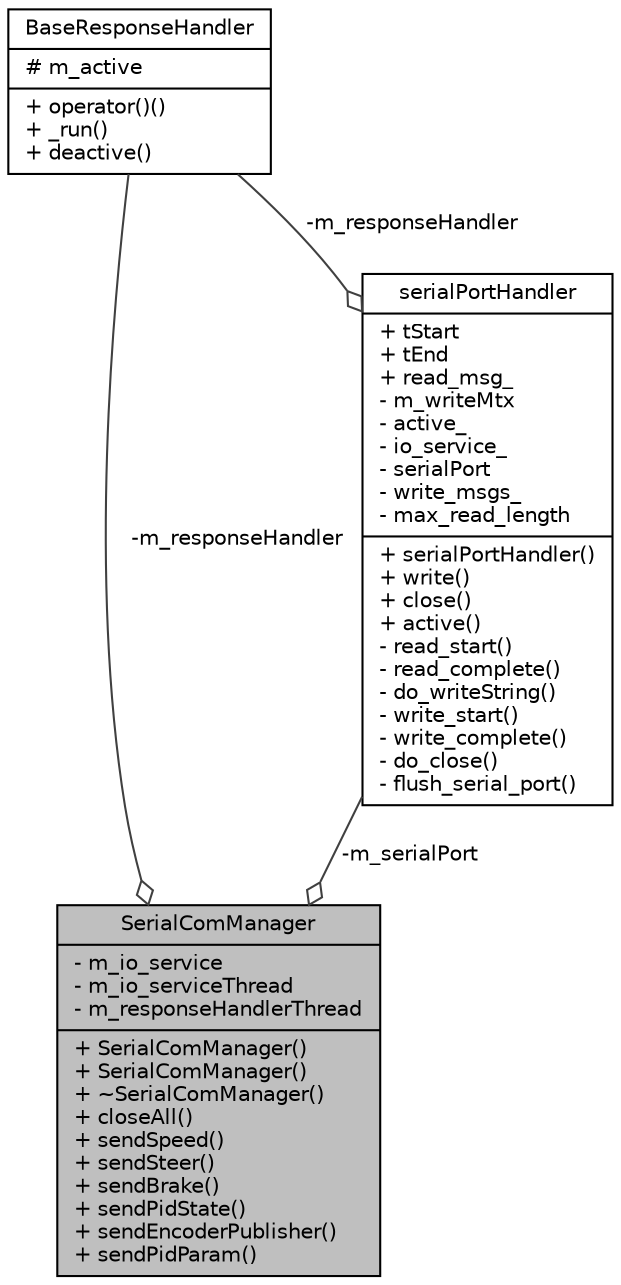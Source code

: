 digraph "SerialComManager"
{
 // LATEX_PDF_SIZE
  edge [fontname="Helvetica",fontsize="10",labelfontname="Helvetica",labelfontsize="10"];
  node [fontname="Helvetica",fontsize="10",shape=record];
  Node1 [label="{SerialComManager\n|- m_io_service\l- m_io_serviceThread\l- m_responseHandlerThread\l|+ SerialComManager()\l+ SerialComManager()\l+ ~SerialComManager()\l+ closeAll()\l+ sendSpeed()\l+ sendSteer()\l+ sendBrake()\l+ sendPidState()\l+ sendEncoderPublisher()\l+ sendPidParam()\l}",height=0.2,width=0.4,color="black", fillcolor="grey75", style="filled", fontcolor="black",tooltip="This class holds the functions that sends commands to the STM board."];
  Node2 -> Node1 [color="grey25",fontsize="10",style="solid",label=" -m_serialPort" ,arrowhead="odiamond",fontname="Helvetica"];
  Node2 [label="{serialPortHandler\n|+ tStart\l+ tEnd\l+ read_msg_\l- m_writeMtx\l- active_\l- io_service_\l- serialPort\l- write_msgs_\l- max_read_length\l|+ serialPortHandler()\l+ write()\l+ close()\l+ active()\l- read_start()\l- read_complete()\l- do_writeString()\l- write_start()\l- write_complete()\l- do_close()\l- flush_serial_port()\l}",height=0.2,width=0.4,color="black", fillcolor="white", style="filled",URL="$classserial_port_handler.html",tooltip="This class handles the sending of the messages to the STM board via serial and it forwards the receiv..."];
  Node3 -> Node2 [color="grey25",fontsize="10",style="solid",label=" -m_responseHandler" ,arrowhead="odiamond",fontname="Helvetica"];
  Node3 [label="{BaseResponseHandler\n|# m_active\l|+ operator()()\l+ _run()\l+ deactive()\l}",height=0.2,width=0.4,color="black", fillcolor="white", style="filled",URL="$class_base_response_handler.html",tooltip="This class builds the base for handling the received messages from the STM board via serial."];
  Node3 -> Node1 [color="grey25",fontsize="10",style="solid",label=" -m_responseHandler" ,arrowhead="odiamond",fontname="Helvetica"];
}
